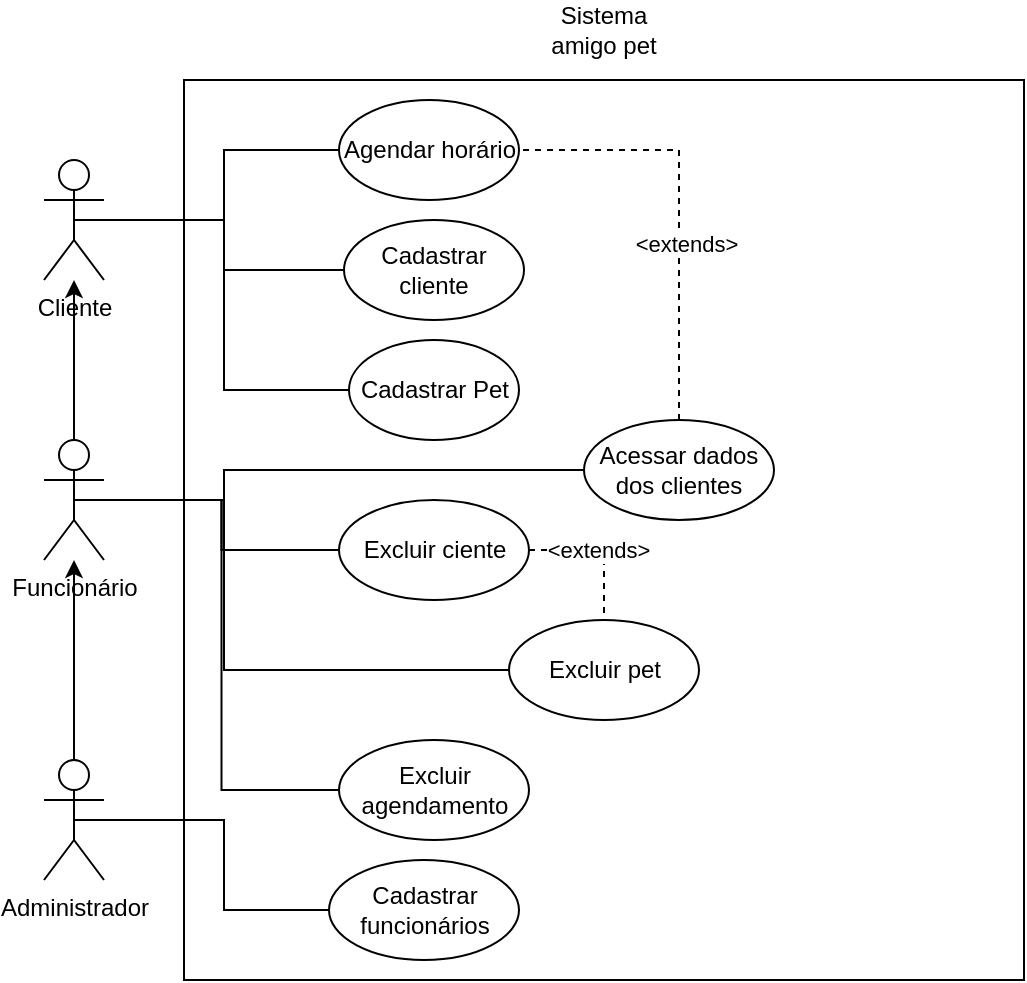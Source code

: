 <mxfile version="24.2.2" type="device">
  <diagram name="Página-1" id="1ZQL4ox1TZWAaDCrBExm">
    <mxGraphModel dx="607" dy="317" grid="1" gridSize="10" guides="1" tooltips="1" connect="1" arrows="1" fold="1" page="1" pageScale="1" pageWidth="827" pageHeight="1169" math="0" shadow="0">
      <root>
        <mxCell id="0" />
        <mxCell id="1" parent="0" />
        <mxCell id="wEHtUeuVaetyc2k2D5XP-2" value="" style="rounded=0;whiteSpace=wrap;html=1;" vertex="1" parent="1">
          <mxGeometry x="239" y="60" width="420" height="450" as="geometry" />
        </mxCell>
        <mxCell id="wEHtUeuVaetyc2k2D5XP-12" style="edgeStyle=orthogonalEdgeStyle;rounded=0;orthogonalLoop=1;jettySize=auto;html=1;exitX=0.5;exitY=0.5;exitDx=0;exitDy=0;exitPerimeter=0;entryX=0;entryY=0.5;entryDx=0;entryDy=0;endArrow=none;endFill=0;" edge="1" parent="1" source="wEHtUeuVaetyc2k2D5XP-1" target="wEHtUeuVaetyc2k2D5XP-8">
          <mxGeometry relative="1" as="geometry" />
        </mxCell>
        <mxCell id="wEHtUeuVaetyc2k2D5XP-13" style="edgeStyle=orthogonalEdgeStyle;rounded=0;orthogonalLoop=1;jettySize=auto;html=1;exitX=0.5;exitY=0.5;exitDx=0;exitDy=0;exitPerimeter=0;entryX=0;entryY=0.5;entryDx=0;entryDy=0;endArrow=none;endFill=0;" edge="1" parent="1" source="wEHtUeuVaetyc2k2D5XP-1" target="wEHtUeuVaetyc2k2D5XP-9">
          <mxGeometry relative="1" as="geometry">
            <Array as="points">
              <mxPoint x="259" y="130" />
              <mxPoint x="259" y="215" />
            </Array>
          </mxGeometry>
        </mxCell>
        <mxCell id="wEHtUeuVaetyc2k2D5XP-17" style="edgeStyle=orthogonalEdgeStyle;rounded=0;orthogonalLoop=1;jettySize=auto;html=1;exitX=0.5;exitY=0.5;exitDx=0;exitDy=0;exitPerimeter=0;entryX=0;entryY=0.5;entryDx=0;entryDy=0;endArrow=none;endFill=0;" edge="1" parent="1" source="wEHtUeuVaetyc2k2D5XP-1" target="wEHtUeuVaetyc2k2D5XP-16">
          <mxGeometry relative="1" as="geometry">
            <Array as="points">
              <mxPoint x="259" y="130" />
              <mxPoint x="259" y="95" />
            </Array>
          </mxGeometry>
        </mxCell>
        <mxCell id="wEHtUeuVaetyc2k2D5XP-1" value="Cliente" style="shape=umlActor;verticalLabelPosition=bottom;verticalAlign=top;html=1;outlineConnect=0;" vertex="1" parent="1">
          <mxGeometry x="169" y="100" width="30" height="60" as="geometry" />
        </mxCell>
        <mxCell id="wEHtUeuVaetyc2k2D5XP-3" value="Sistema amigo pet" style="text;html=1;align=center;verticalAlign=middle;whiteSpace=wrap;rounded=0;" vertex="1" parent="1">
          <mxGeometry x="419" y="20" width="60" height="30" as="geometry" />
        </mxCell>
        <mxCell id="wEHtUeuVaetyc2k2D5XP-6" value="" style="edgeStyle=orthogonalEdgeStyle;rounded=0;orthogonalLoop=1;jettySize=auto;html=1;" edge="1" parent="1" source="wEHtUeuVaetyc2k2D5XP-4" target="wEHtUeuVaetyc2k2D5XP-5">
          <mxGeometry relative="1" as="geometry" />
        </mxCell>
        <mxCell id="wEHtUeuVaetyc2k2D5XP-23" style="edgeStyle=orthogonalEdgeStyle;rounded=0;orthogonalLoop=1;jettySize=auto;html=1;exitX=0.5;exitY=0.5;exitDx=0;exitDy=0;exitPerimeter=0;entryX=0;entryY=0.5;entryDx=0;entryDy=0;endArrow=none;endFill=0;" edge="1" parent="1" source="wEHtUeuVaetyc2k2D5XP-4" target="wEHtUeuVaetyc2k2D5XP-22">
          <mxGeometry relative="1" as="geometry">
            <Array as="points">
              <mxPoint x="259" y="430" />
              <mxPoint x="259" y="475" />
            </Array>
          </mxGeometry>
        </mxCell>
        <mxCell id="wEHtUeuVaetyc2k2D5XP-4" value="Administrador" style="shape=umlActor;verticalLabelPosition=bottom;verticalAlign=top;html=1;outlineConnect=0;" vertex="1" parent="1">
          <mxGeometry x="169" y="400" width="30" height="60" as="geometry" />
        </mxCell>
        <mxCell id="wEHtUeuVaetyc2k2D5XP-7" value="" style="edgeStyle=orthogonalEdgeStyle;rounded=0;orthogonalLoop=1;jettySize=auto;html=1;" edge="1" parent="1" source="wEHtUeuVaetyc2k2D5XP-5" target="wEHtUeuVaetyc2k2D5XP-1">
          <mxGeometry relative="1" as="geometry" />
        </mxCell>
        <mxCell id="wEHtUeuVaetyc2k2D5XP-18" style="edgeStyle=orthogonalEdgeStyle;rounded=0;orthogonalLoop=1;jettySize=auto;html=1;exitX=0.5;exitY=0.5;exitDx=0;exitDy=0;exitPerimeter=0;entryX=0;entryY=0.5;entryDx=0;entryDy=0;endArrow=none;endFill=0;" edge="1" parent="1" source="wEHtUeuVaetyc2k2D5XP-5" target="wEHtUeuVaetyc2k2D5XP-14">
          <mxGeometry relative="1" as="geometry" />
        </mxCell>
        <mxCell id="wEHtUeuVaetyc2k2D5XP-19" style="edgeStyle=orthogonalEdgeStyle;rounded=0;orthogonalLoop=1;jettySize=auto;html=1;exitX=0.5;exitY=0.5;exitDx=0;exitDy=0;exitPerimeter=0;entryX=0;entryY=0.5;entryDx=0;entryDy=0;endArrow=none;endFill=0;" edge="1" parent="1" source="wEHtUeuVaetyc2k2D5XP-5" target="wEHtUeuVaetyc2k2D5XP-15">
          <mxGeometry relative="1" as="geometry">
            <Array as="points">
              <mxPoint x="259" y="270" />
              <mxPoint x="259" y="355" />
            </Array>
          </mxGeometry>
        </mxCell>
        <mxCell id="wEHtUeuVaetyc2k2D5XP-21" style="edgeStyle=orthogonalEdgeStyle;rounded=0;orthogonalLoop=1;jettySize=auto;html=1;exitX=0.5;exitY=0.5;exitDx=0;exitDy=0;exitPerimeter=0;entryX=0;entryY=0.5;entryDx=0;entryDy=0;endArrow=none;endFill=0;" edge="1" parent="1" source="wEHtUeuVaetyc2k2D5XP-5" target="wEHtUeuVaetyc2k2D5XP-20">
          <mxGeometry relative="1" as="geometry" />
        </mxCell>
        <mxCell id="wEHtUeuVaetyc2k2D5XP-25" style="edgeStyle=orthogonalEdgeStyle;rounded=0;orthogonalLoop=1;jettySize=auto;html=1;exitX=0.5;exitY=0.5;exitDx=0;exitDy=0;exitPerimeter=0;entryX=0;entryY=0.5;entryDx=0;entryDy=0;endArrow=none;endFill=0;" edge="1" parent="1" source="wEHtUeuVaetyc2k2D5XP-5" target="wEHtUeuVaetyc2k2D5XP-24">
          <mxGeometry relative="1" as="geometry">
            <Array as="points">
              <mxPoint x="259" y="270" />
              <mxPoint x="259" y="255" />
            </Array>
          </mxGeometry>
        </mxCell>
        <mxCell id="wEHtUeuVaetyc2k2D5XP-5" value="Funcionário" style="shape=umlActor;verticalLabelPosition=bottom;verticalAlign=top;html=1;outlineConnect=0;" vertex="1" parent="1">
          <mxGeometry x="169" y="240" width="30" height="60" as="geometry" />
        </mxCell>
        <mxCell id="wEHtUeuVaetyc2k2D5XP-8" value="Cadastrar cliente" style="ellipse;whiteSpace=wrap;html=1;" vertex="1" parent="1">
          <mxGeometry x="319" y="130" width="90" height="50" as="geometry" />
        </mxCell>
        <mxCell id="wEHtUeuVaetyc2k2D5XP-9" value="Cadastrar Pet" style="ellipse;whiteSpace=wrap;html=1;" vertex="1" parent="1">
          <mxGeometry x="321.5" y="190" width="85" height="50" as="geometry" />
        </mxCell>
        <mxCell id="wEHtUeuVaetyc2k2D5XP-30" style="edgeStyle=orthogonalEdgeStyle;rounded=0;orthogonalLoop=1;jettySize=auto;html=1;entryX=0.5;entryY=0;entryDx=0;entryDy=0;dashed=1;endArrow=none;endFill=0;" edge="1" parent="1" source="wEHtUeuVaetyc2k2D5XP-14" target="wEHtUeuVaetyc2k2D5XP-15">
          <mxGeometry relative="1" as="geometry">
            <Array as="points">
              <mxPoint x="449" y="295" />
            </Array>
          </mxGeometry>
        </mxCell>
        <mxCell id="wEHtUeuVaetyc2k2D5XP-31" value="&amp;lt;extends&amp;gt;" style="edgeLabel;html=1;align=center;verticalAlign=middle;resizable=0;points=[];" vertex="1" connectable="0" parent="wEHtUeuVaetyc2k2D5XP-30">
          <mxGeometry x="-0.061" relative="1" as="geometry">
            <mxPoint as="offset" />
          </mxGeometry>
        </mxCell>
        <mxCell id="wEHtUeuVaetyc2k2D5XP-14" value="Excluir ciente" style="ellipse;whiteSpace=wrap;html=1;" vertex="1" parent="1">
          <mxGeometry x="316.5" y="270" width="95" height="50" as="geometry" />
        </mxCell>
        <mxCell id="wEHtUeuVaetyc2k2D5XP-15" value="Excluir pet" style="ellipse;whiteSpace=wrap;html=1;" vertex="1" parent="1">
          <mxGeometry x="401.5" y="330" width="95" height="50" as="geometry" />
        </mxCell>
        <mxCell id="wEHtUeuVaetyc2k2D5XP-16" value="Agendar horário" style="ellipse;whiteSpace=wrap;html=1;" vertex="1" parent="1">
          <mxGeometry x="316.5" y="70" width="90" height="50" as="geometry" />
        </mxCell>
        <mxCell id="wEHtUeuVaetyc2k2D5XP-20" value="Excluir agendamento" style="ellipse;whiteSpace=wrap;html=1;" vertex="1" parent="1">
          <mxGeometry x="316.5" y="390" width="95" height="50" as="geometry" />
        </mxCell>
        <mxCell id="wEHtUeuVaetyc2k2D5XP-22" value="Cadastrar funcionários" style="ellipse;whiteSpace=wrap;html=1;" vertex="1" parent="1">
          <mxGeometry x="311.5" y="450" width="95" height="50" as="geometry" />
        </mxCell>
        <mxCell id="wEHtUeuVaetyc2k2D5XP-28" style="edgeStyle=orthogonalEdgeStyle;rounded=0;orthogonalLoop=1;jettySize=auto;html=1;exitX=0.5;exitY=0;exitDx=0;exitDy=0;entryX=1;entryY=0.5;entryDx=0;entryDy=0;dashed=1;endArrow=none;endFill=0;" edge="1" parent="1" source="wEHtUeuVaetyc2k2D5XP-24" target="wEHtUeuVaetyc2k2D5XP-16">
          <mxGeometry relative="1" as="geometry" />
        </mxCell>
        <mxCell id="wEHtUeuVaetyc2k2D5XP-29" value="&amp;lt;extends&amp;gt;" style="edgeLabel;html=1;align=center;verticalAlign=middle;resizable=0;points=[];" vertex="1" connectable="0" parent="wEHtUeuVaetyc2k2D5XP-28">
          <mxGeometry x="-0.181" y="-3" relative="1" as="geometry">
            <mxPoint as="offset" />
          </mxGeometry>
        </mxCell>
        <mxCell id="wEHtUeuVaetyc2k2D5XP-24" value="Acessar dados dos clientes" style="ellipse;whiteSpace=wrap;html=1;" vertex="1" parent="1">
          <mxGeometry x="439" y="230" width="95" height="50" as="geometry" />
        </mxCell>
      </root>
    </mxGraphModel>
  </diagram>
</mxfile>
